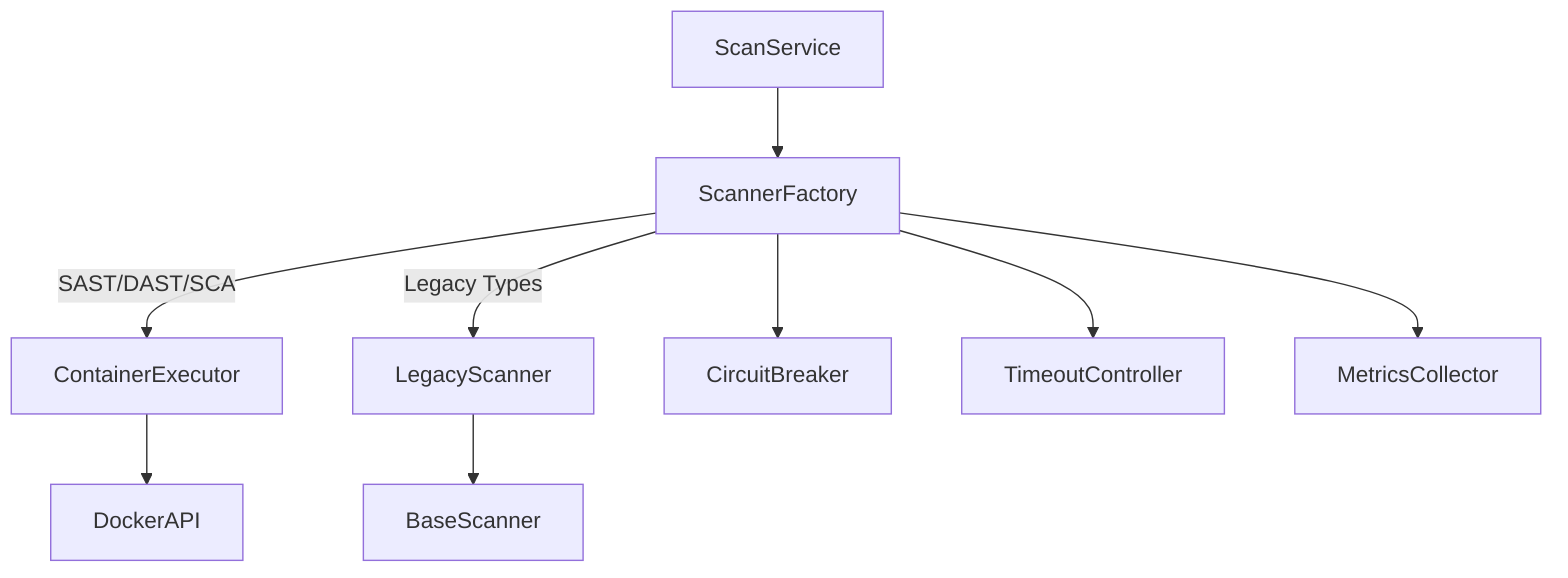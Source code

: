 graph TD
    ScanService --> ScannerFactory
    ScannerFactory --> |SAST/DAST/SCA| ContainerExecutor
    ScannerFactory --> |Legacy Types| LegacyScanner

    ContainerExecutor --> DockerAPI
    LegacyScanner --> BaseScanner

    ScannerFactory --> CircuitBreaker
    ScannerFactory --> TimeoutController
    ScannerFactory --> MetricsCollector